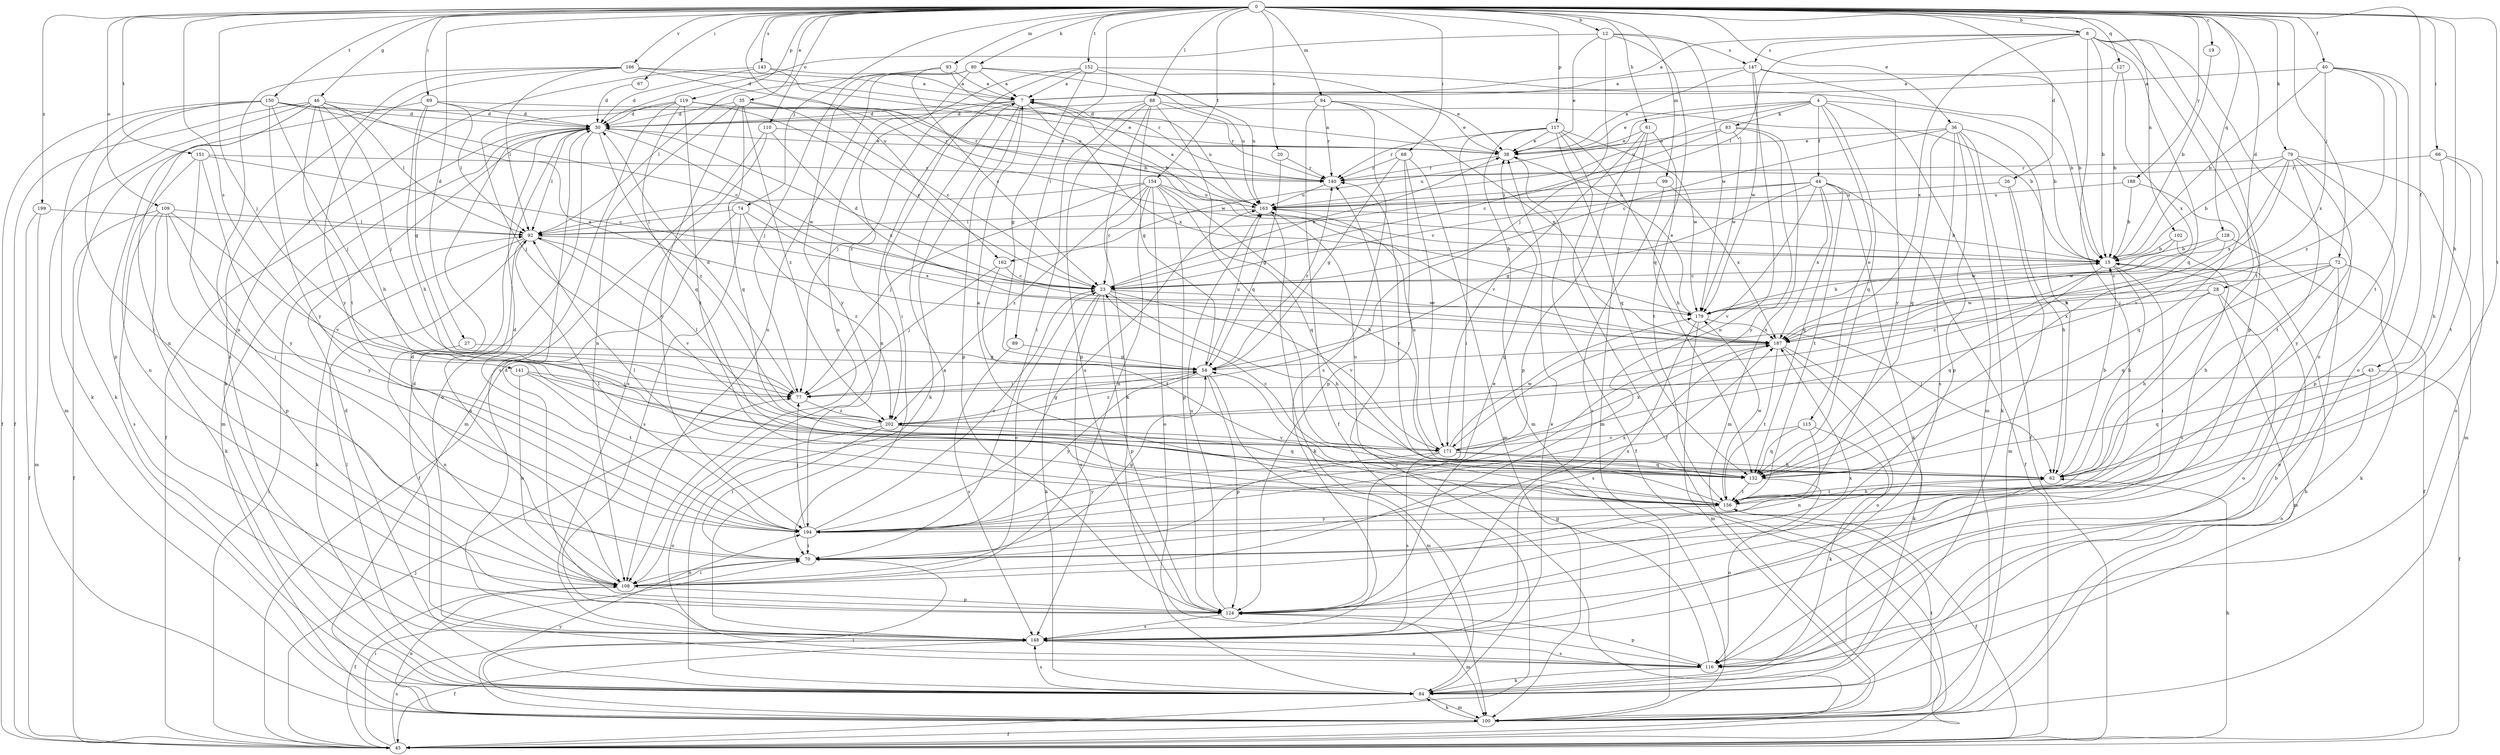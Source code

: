strict digraph  {
0;
4;
7;
8;
12;
15;
19;
20;
23;
26;
27;
28;
30;
35;
36;
38;
40;
43;
44;
45;
46;
54;
61;
62;
66;
67;
68;
69;
70;
72;
74;
77;
79;
80;
83;
84;
88;
89;
92;
93;
94;
99;
100;
102;
108;
109;
110;
115;
116;
117;
119;
124;
127;
128;
132;
140;
141;
143;
147;
148;
150;
151;
152;
154;
156;
162;
163;
166;
171;
179;
187;
188;
194;
199;
202;
0 -> 8  [label=b];
0 -> 12  [label=b];
0 -> 19  [label=c];
0 -> 20  [label=c];
0 -> 26  [label=d];
0 -> 27  [label=d];
0 -> 28  [label=d];
0 -> 35  [label=e];
0 -> 36  [label=e];
0 -> 40  [label=f];
0 -> 43  [label=f];
0 -> 46  [label=g];
0 -> 61  [label=h];
0 -> 62  [label=h];
0 -> 66  [label=i];
0 -> 67  [label=i];
0 -> 68  [label=i];
0 -> 69  [label=i];
0 -> 72  [label=j];
0 -> 74  [label=j];
0 -> 77  [label=j];
0 -> 79  [label=k];
0 -> 80  [label=k];
0 -> 88  [label=l];
0 -> 89  [label=l];
0 -> 93  [label=m];
0 -> 94  [label=m];
0 -> 99  [label=m];
0 -> 102  [label=n];
0 -> 109  [label=o];
0 -> 110  [label=o];
0 -> 117  [label=p];
0 -> 119  [label=p];
0 -> 127  [label=q];
0 -> 128  [label=q];
0 -> 141  [label=s];
0 -> 143  [label=s];
0 -> 150  [label=t];
0 -> 151  [label=t];
0 -> 152  [label=t];
0 -> 154  [label=t];
0 -> 156  [label=t];
0 -> 162  [label=u];
0 -> 166  [label=v];
0 -> 188  [label=y];
0 -> 199  [label=z];
4 -> 15  [label=b];
4 -> 38  [label=e];
4 -> 44  [label=f];
4 -> 83  [label=k];
4 -> 100  [label=m];
4 -> 115  [label=o];
4 -> 132  [label=q];
4 -> 162  [label=u];
4 -> 163  [label=u];
7 -> 30  [label=d];
7 -> 77  [label=j];
7 -> 84  [label=k];
7 -> 108  [label=n];
7 -> 124  [label=p];
7 -> 163  [label=u];
7 -> 187  [label=x];
8 -> 7  [label=a];
8 -> 15  [label=b];
8 -> 70  [label=i];
8 -> 92  [label=l];
8 -> 116  [label=o];
8 -> 124  [label=p];
8 -> 132  [label=q];
8 -> 147  [label=s];
8 -> 156  [label=t];
8 -> 187  [label=x];
12 -> 30  [label=d];
12 -> 38  [label=e];
12 -> 77  [label=j];
12 -> 132  [label=q];
12 -> 147  [label=s];
12 -> 179  [label=w];
15 -> 23  [label=c];
15 -> 62  [label=h];
15 -> 70  [label=i];
15 -> 132  [label=q];
19 -> 15  [label=b];
20 -> 54  [label=g];
20 -> 140  [label=r];
23 -> 30  [label=d];
23 -> 38  [label=e];
23 -> 62  [label=h];
23 -> 84  [label=k];
23 -> 124  [label=p];
23 -> 148  [label=s];
23 -> 171  [label=v];
23 -> 179  [label=w];
26 -> 62  [label=h];
26 -> 100  [label=m];
26 -> 163  [label=u];
27 -> 54  [label=g];
27 -> 108  [label=n];
28 -> 62  [label=h];
28 -> 100  [label=m];
28 -> 116  [label=o];
28 -> 179  [label=w];
28 -> 187  [label=x];
30 -> 38  [label=e];
30 -> 45  [label=f];
30 -> 92  [label=l];
30 -> 100  [label=m];
30 -> 116  [label=o];
30 -> 179  [label=w];
30 -> 202  [label=z];
35 -> 23  [label=c];
35 -> 30  [label=d];
35 -> 108  [label=n];
35 -> 132  [label=q];
35 -> 179  [label=w];
35 -> 194  [label=y];
35 -> 202  [label=z];
36 -> 23  [label=c];
36 -> 38  [label=e];
36 -> 45  [label=f];
36 -> 62  [label=h];
36 -> 84  [label=k];
36 -> 124  [label=p];
36 -> 132  [label=q];
36 -> 148  [label=s];
38 -> 7  [label=a];
38 -> 45  [label=f];
38 -> 140  [label=r];
40 -> 7  [label=a];
40 -> 15  [label=b];
40 -> 116  [label=o];
40 -> 156  [label=t];
40 -> 187  [label=x];
40 -> 202  [label=z];
43 -> 45  [label=f];
43 -> 77  [label=j];
43 -> 116  [label=o];
43 -> 132  [label=q];
44 -> 23  [label=c];
44 -> 45  [label=f];
44 -> 54  [label=g];
44 -> 84  [label=k];
44 -> 132  [label=q];
44 -> 156  [label=t];
44 -> 163  [label=u];
44 -> 171  [label=v];
44 -> 187  [label=x];
45 -> 62  [label=h];
45 -> 70  [label=i];
45 -> 77  [label=j];
45 -> 92  [label=l];
45 -> 140  [label=r];
45 -> 148  [label=s];
46 -> 30  [label=d];
46 -> 45  [label=f];
46 -> 62  [label=h];
46 -> 77  [label=j];
46 -> 92  [label=l];
46 -> 100  [label=m];
46 -> 108  [label=n];
46 -> 124  [label=p];
46 -> 156  [label=t];
46 -> 187  [label=x];
54 -> 77  [label=j];
54 -> 100  [label=m];
54 -> 124  [label=p];
54 -> 140  [label=r];
54 -> 163  [label=u];
54 -> 194  [label=y];
54 -> 202  [label=z];
61 -> 38  [label=e];
61 -> 100  [label=m];
61 -> 124  [label=p];
61 -> 156  [label=t];
61 -> 171  [label=v];
62 -> 15  [label=b];
62 -> 156  [label=t];
66 -> 62  [label=h];
66 -> 116  [label=o];
66 -> 140  [label=r];
66 -> 156  [label=t];
67 -> 30  [label=d];
68 -> 54  [label=g];
68 -> 100  [label=m];
68 -> 124  [label=p];
68 -> 140  [label=r];
68 -> 171  [label=v];
69 -> 30  [label=d];
69 -> 54  [label=g];
69 -> 62  [label=h];
69 -> 84  [label=k];
69 -> 92  [label=l];
69 -> 140  [label=r];
70 -> 54  [label=g];
70 -> 108  [label=n];
70 -> 187  [label=x];
72 -> 23  [label=c];
72 -> 62  [label=h];
72 -> 84  [label=k];
72 -> 116  [label=o];
72 -> 132  [label=q];
72 -> 187  [label=x];
74 -> 45  [label=f];
74 -> 92  [label=l];
74 -> 148  [label=s];
74 -> 187  [label=x];
74 -> 202  [label=z];
77 -> 30  [label=d];
77 -> 202  [label=z];
79 -> 15  [label=b];
79 -> 100  [label=m];
79 -> 124  [label=p];
79 -> 140  [label=r];
79 -> 156  [label=t];
79 -> 171  [label=v];
79 -> 187  [label=x];
79 -> 194  [label=y];
80 -> 7  [label=a];
80 -> 38  [label=e];
80 -> 77  [label=j];
80 -> 108  [label=n];
80 -> 163  [label=u];
80 -> 194  [label=y];
80 -> 202  [label=z];
83 -> 23  [label=c];
83 -> 38  [label=e];
83 -> 100  [label=m];
83 -> 179  [label=w];
83 -> 194  [label=y];
84 -> 15  [label=b];
84 -> 30  [label=d];
84 -> 38  [label=e];
84 -> 92  [label=l];
84 -> 100  [label=m];
84 -> 148  [label=s];
88 -> 15  [label=b];
88 -> 30  [label=d];
88 -> 54  [label=g];
88 -> 70  [label=i];
88 -> 84  [label=k];
88 -> 124  [label=p];
88 -> 132  [label=q];
88 -> 140  [label=r];
89 -> 54  [label=g];
89 -> 148  [label=s];
92 -> 15  [label=b];
92 -> 84  [label=k];
92 -> 108  [label=n];
92 -> 171  [label=v];
93 -> 7  [label=a];
93 -> 15  [label=b];
93 -> 23  [label=c];
93 -> 92  [label=l];
94 -> 30  [label=d];
94 -> 38  [label=e];
94 -> 45  [label=f];
94 -> 140  [label=r];
94 -> 148  [label=s];
94 -> 187  [label=x];
99 -> 148  [label=s];
99 -> 163  [label=u];
99 -> 187  [label=x];
100 -> 15  [label=b];
100 -> 45  [label=f];
100 -> 70  [label=i];
100 -> 84  [label=k];
100 -> 108  [label=n];
100 -> 156  [label=t];
100 -> 194  [label=y];
102 -> 15  [label=b];
102 -> 148  [label=s];
102 -> 179  [label=w];
108 -> 23  [label=c];
108 -> 30  [label=d];
108 -> 45  [label=f];
108 -> 70  [label=i];
108 -> 124  [label=p];
109 -> 45  [label=f];
109 -> 84  [label=k];
109 -> 92  [label=l];
109 -> 124  [label=p];
109 -> 148  [label=s];
109 -> 171  [label=v];
109 -> 194  [label=y];
110 -> 38  [label=e];
110 -> 100  [label=m];
110 -> 148  [label=s];
110 -> 187  [label=x];
115 -> 84  [label=k];
115 -> 108  [label=n];
115 -> 132  [label=q];
115 -> 171  [label=v];
116 -> 54  [label=g];
116 -> 84  [label=k];
116 -> 124  [label=p];
116 -> 148  [label=s];
117 -> 38  [label=e];
117 -> 45  [label=f];
117 -> 62  [label=h];
117 -> 70  [label=i];
117 -> 100  [label=m];
117 -> 132  [label=q];
117 -> 140  [label=r];
117 -> 179  [label=w];
119 -> 23  [label=c];
119 -> 30  [label=d];
119 -> 77  [label=j];
119 -> 132  [label=q];
119 -> 140  [label=r];
119 -> 148  [label=s];
119 -> 156  [label=t];
124 -> 30  [label=d];
124 -> 38  [label=e];
124 -> 100  [label=m];
124 -> 148  [label=s];
124 -> 163  [label=u];
124 -> 187  [label=x];
127 -> 7  [label=a];
127 -> 15  [label=b];
127 -> 187  [label=x];
128 -> 15  [label=b];
128 -> 45  [label=f];
128 -> 179  [label=w];
128 -> 202  [label=z];
132 -> 23  [label=c];
132 -> 116  [label=o];
132 -> 156  [label=t];
140 -> 163  [label=u];
141 -> 77  [label=j];
141 -> 108  [label=n];
141 -> 156  [label=t];
141 -> 171  [label=v];
143 -> 7  [label=a];
143 -> 30  [label=d];
143 -> 84  [label=k];
143 -> 163  [label=u];
147 -> 7  [label=a];
147 -> 15  [label=b];
147 -> 38  [label=e];
147 -> 108  [label=n];
147 -> 179  [label=w];
147 -> 194  [label=y];
148 -> 7  [label=a];
148 -> 30  [label=d];
148 -> 45  [label=f];
148 -> 116  [label=o];
150 -> 23  [label=c];
150 -> 30  [label=d];
150 -> 38  [label=e];
150 -> 45  [label=f];
150 -> 70  [label=i];
150 -> 77  [label=j];
150 -> 84  [label=k];
150 -> 194  [label=y];
151 -> 23  [label=c];
151 -> 70  [label=i];
151 -> 108  [label=n];
151 -> 140  [label=r];
151 -> 194  [label=y];
152 -> 7  [label=a];
152 -> 15  [label=b];
152 -> 54  [label=g];
152 -> 70  [label=i];
152 -> 108  [label=n];
152 -> 163  [label=u];
154 -> 23  [label=c];
154 -> 62  [label=h];
154 -> 77  [label=j];
154 -> 92  [label=l];
154 -> 108  [label=n];
154 -> 116  [label=o];
154 -> 124  [label=p];
154 -> 132  [label=q];
154 -> 163  [label=u];
154 -> 202  [label=z];
156 -> 7  [label=a];
156 -> 45  [label=f];
156 -> 62  [label=h];
156 -> 92  [label=l];
156 -> 140  [label=r];
156 -> 163  [label=u];
156 -> 179  [label=w];
156 -> 194  [label=y];
162 -> 23  [label=c];
162 -> 77  [label=j];
162 -> 156  [label=t];
163 -> 7  [label=a];
163 -> 15  [label=b];
163 -> 84  [label=k];
163 -> 92  [label=l];
166 -> 7  [label=a];
166 -> 15  [label=b];
166 -> 92  [label=l];
166 -> 108  [label=n];
166 -> 140  [label=r];
166 -> 148  [label=s];
166 -> 194  [label=y];
171 -> 62  [label=h];
171 -> 132  [label=q];
171 -> 148  [label=s];
171 -> 163  [label=u];
171 -> 179  [label=w];
171 -> 187  [label=x];
171 -> 194  [label=y];
179 -> 15  [label=b];
179 -> 38  [label=e];
179 -> 100  [label=m];
179 -> 148  [label=s];
179 -> 187  [label=x];
187 -> 54  [label=g];
187 -> 84  [label=k];
187 -> 116  [label=o];
187 -> 156  [label=t];
188 -> 15  [label=b];
188 -> 132  [label=q];
188 -> 163  [label=u];
194 -> 23  [label=c];
194 -> 30  [label=d];
194 -> 70  [label=i];
194 -> 77  [label=j];
194 -> 92  [label=l];
194 -> 163  [label=u];
194 -> 187  [label=x];
199 -> 45  [label=f];
199 -> 92  [label=l];
199 -> 100  [label=m];
202 -> 54  [label=g];
202 -> 70  [label=i];
202 -> 92  [label=l];
202 -> 116  [label=o];
202 -> 132  [label=q];
202 -> 171  [label=v];
}
